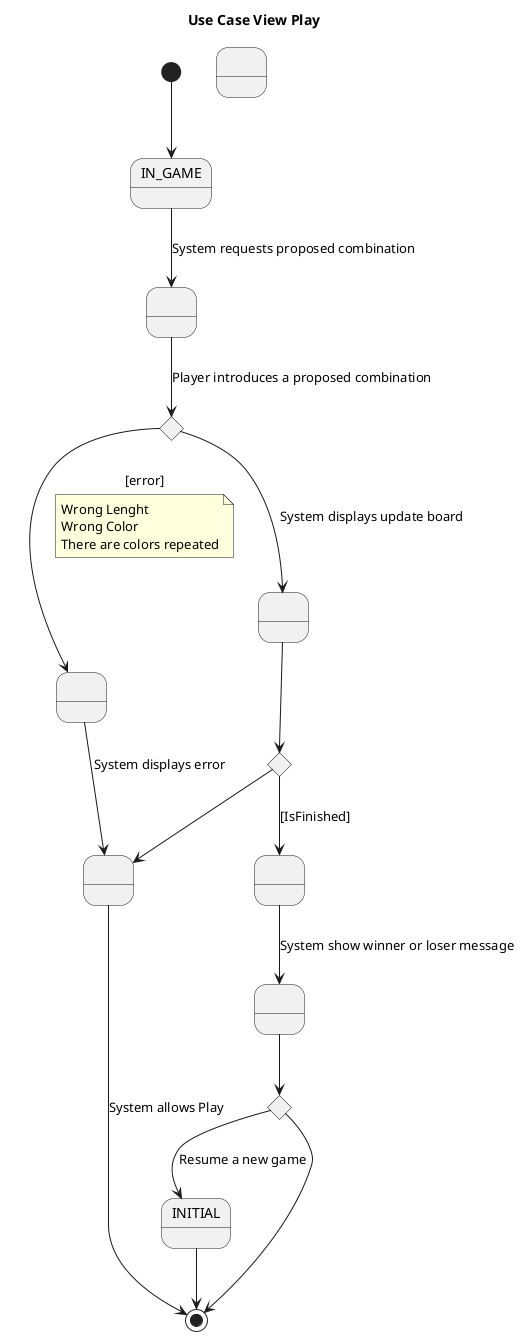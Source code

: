@startuml UseCaseViewPlay
title Use Case View Play
 
state IN_GAME
state INITIAL
state A as " "
state C as " "
state D as " "
state E as " "
state F as " "
state I as " "
state G as " "

state if1 <<choice>>
state if2 <<choice>>
state if3 <<choice>>

[*] --> IN_GAME
IN_GAME --> A : System requests proposed combination
A --> if1 : Player introduces a proposed combination
    if1 --> C : [error]
    note on link
        Wrong Lenght
        Wrong Color
        There are colors repeated
    endnote
    C --> D : System displays error
    D --> [*] : System allows Play
if1 --> E : System displays update board
E --> if2 
    if2 --> F : [IsFinished]
    F --> I : System show winner or loser message
    I --> if3 
    if3 --> INITIAL : Resume a new game
    INITIAL --> [*]
if2 --> D
if3 --> [*]
 @enduml